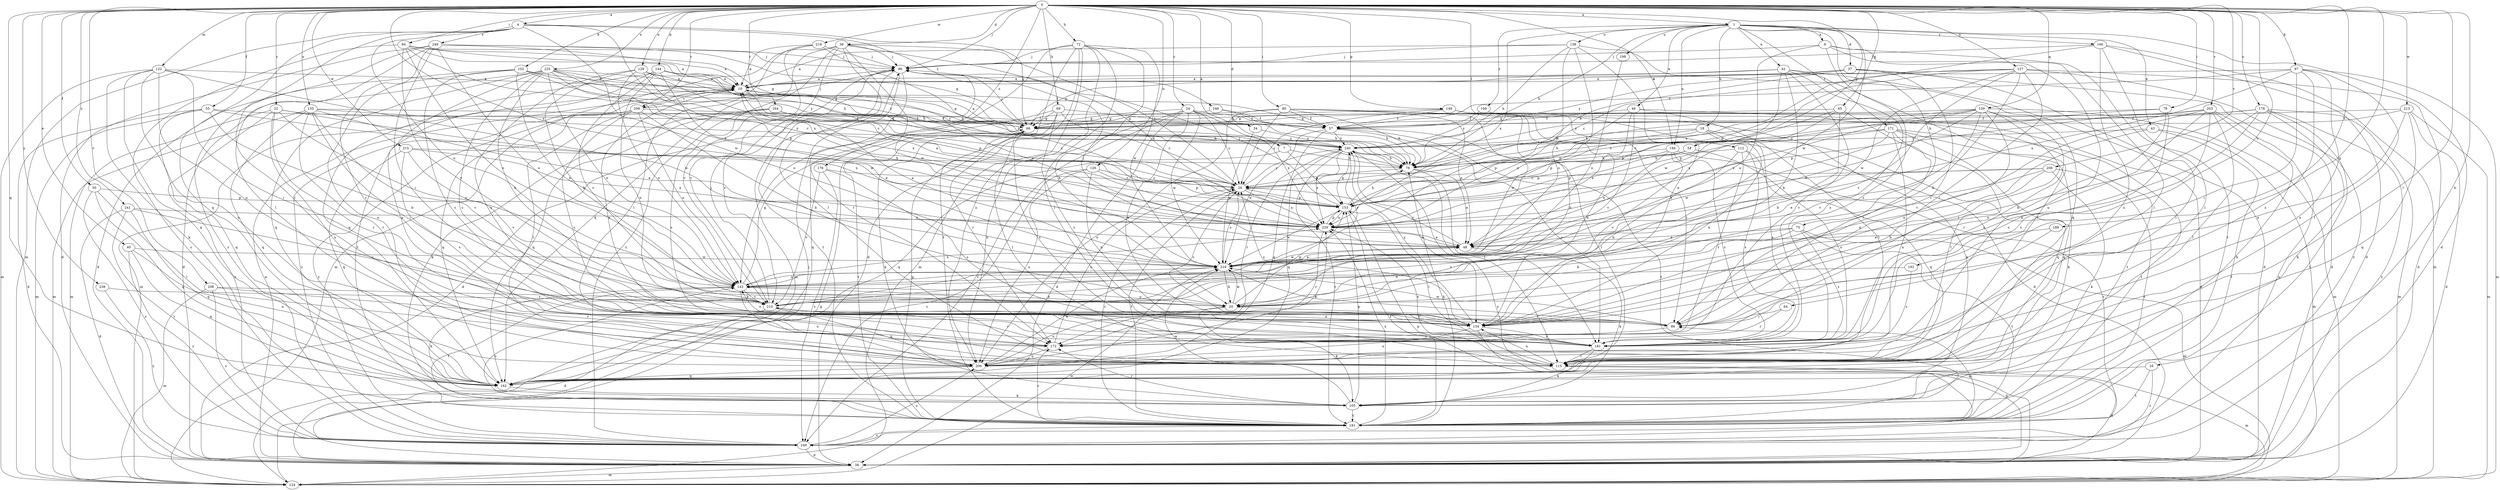 strict digraph  {
0;
1;
4;
7;
9;
10;
16;
18;
20;
22;
24;
29;
34;
36;
37;
38;
40;
42;
43;
46;
48;
50;
55;
57;
58;
64;
65;
66;
69;
72;
75;
76;
78;
80;
84;
86;
96;
97;
102;
105;
112;
115;
122;
124;
126;
127;
129;
134;
135;
138;
143;
144;
149;
153;
159;
162;
164;
166;
169;
171;
172;
176;
178;
181;
188;
191;
192;
194;
198;
200;
203;
206;
208;
209;
210;
213;
215;
218;
219;
225;
229;
238;
240;
241;
246;
248;
249;
0 -> 1  [label=a];
0 -> 4  [label=a];
0 -> 7  [label=a];
0 -> 16  [label=b];
0 -> 22  [label=c];
0 -> 24  [label=c];
0 -> 34  [label=d];
0 -> 36  [label=d];
0 -> 40  [label=e];
0 -> 50  [label=f];
0 -> 55  [label=f];
0 -> 58  [label=g];
0 -> 64  [label=g];
0 -> 65  [label=g];
0 -> 69  [label=h];
0 -> 72  [label=h];
0 -> 78  [label=i];
0 -> 80  [label=i];
0 -> 84  [label=i];
0 -> 96  [label=j];
0 -> 97  [label=k];
0 -> 102  [label=k];
0 -> 112  [label=l];
0 -> 115  [label=l];
0 -> 122  [label=m];
0 -> 126  [label=n];
0 -> 127  [label=n];
0 -> 129  [label=n];
0 -> 135  [label=o];
0 -> 144  [label=p];
0 -> 149  [label=p];
0 -> 159  [label=q];
0 -> 162  [label=q];
0 -> 164  [label=r];
0 -> 176  [label=s];
0 -> 178  [label=s];
0 -> 188  [label=t];
0 -> 192  [label=u];
0 -> 194  [label=u];
0 -> 203  [label=v];
0 -> 206  [label=v];
0 -> 208  [label=v];
0 -> 209  [label=v];
0 -> 213  [label=w];
0 -> 215  [label=w];
0 -> 218  [label=w];
0 -> 225  [label=x];
0 -> 229  [label=x];
0 -> 238  [label=y];
0 -> 241  [label=z];
1 -> 9  [label=a];
1 -> 18  [label=b];
1 -> 37  [label=d];
1 -> 38  [label=d];
1 -> 42  [label=e];
1 -> 43  [label=e];
1 -> 46  [label=e];
1 -> 75  [label=h];
1 -> 76  [label=h];
1 -> 138  [label=o];
1 -> 166  [label=r];
1 -> 169  [label=r];
1 -> 171  [label=r];
1 -> 194  [label=u];
1 -> 198  [label=u];
1 -> 219  [label=w];
1 -> 229  [label=x];
4 -> 66  [label=g];
4 -> 115  [label=l];
4 -> 124  [label=m];
4 -> 143  [label=o];
4 -> 162  [label=q];
4 -> 219  [label=w];
4 -> 229  [label=x];
4 -> 246  [label=z];
4 -> 248  [label=z];
7 -> 76  [label=h];
7 -> 153  [label=p];
7 -> 162  [label=q];
9 -> 96  [label=j];
9 -> 115  [label=l];
9 -> 143  [label=o];
9 -> 181  [label=s];
9 -> 191  [label=t];
9 -> 200  [label=u];
10 -> 66  [label=g];
10 -> 124  [label=m];
10 -> 153  [label=p];
10 -> 209  [label=v];
10 -> 240  [label=y];
10 -> 249  [label=z];
16 -> 162  [label=q];
16 -> 191  [label=t];
16 -> 249  [label=z];
18 -> 76  [label=h];
18 -> 134  [label=n];
18 -> 153  [label=p];
18 -> 162  [label=q];
18 -> 181  [label=s];
18 -> 240  [label=y];
20 -> 86  [label=i];
20 -> 105  [label=k];
20 -> 143  [label=o];
20 -> 153  [label=p];
20 -> 200  [label=u];
20 -> 219  [label=w];
22 -> 48  [label=e];
22 -> 57  [label=f];
22 -> 124  [label=m];
22 -> 143  [label=o];
22 -> 172  [label=r];
22 -> 200  [label=u];
22 -> 249  [label=z];
24 -> 29  [label=c];
24 -> 38  [label=d];
24 -> 57  [label=f];
24 -> 66  [label=g];
24 -> 134  [label=n];
24 -> 200  [label=u];
24 -> 219  [label=w];
24 -> 229  [label=x];
24 -> 249  [label=z];
29 -> 153  [label=p];
29 -> 191  [label=t];
29 -> 229  [label=x];
29 -> 240  [label=y];
34 -> 219  [label=w];
34 -> 240  [label=y];
36 -> 29  [label=c];
36 -> 96  [label=j];
36 -> 115  [label=l];
36 -> 124  [label=m];
36 -> 162  [label=q];
36 -> 210  [label=v];
36 -> 219  [label=w];
36 -> 229  [label=x];
36 -> 249  [label=z];
37 -> 10  [label=a];
37 -> 38  [label=d];
37 -> 76  [label=h];
37 -> 86  [label=i];
37 -> 115  [label=l];
37 -> 240  [label=y];
38 -> 10  [label=a];
38 -> 96  [label=j];
38 -> 124  [label=m];
38 -> 240  [label=y];
40 -> 162  [label=q];
40 -> 200  [label=u];
40 -> 219  [label=w];
40 -> 249  [label=z];
42 -> 10  [label=a];
42 -> 20  [label=b];
42 -> 38  [label=d];
42 -> 66  [label=g];
42 -> 115  [label=l];
42 -> 172  [label=r];
42 -> 181  [label=s];
42 -> 219  [label=w];
43 -> 124  [label=m];
43 -> 134  [label=n];
43 -> 191  [label=t];
43 -> 240  [label=y];
46 -> 38  [label=d];
46 -> 48  [label=e];
46 -> 57  [label=f];
46 -> 115  [label=l];
46 -> 210  [label=v];
46 -> 229  [label=x];
48 -> 29  [label=c];
48 -> 96  [label=j];
48 -> 105  [label=k];
48 -> 219  [label=w];
50 -> 115  [label=l];
50 -> 153  [label=p];
50 -> 162  [label=q];
50 -> 249  [label=z];
55 -> 20  [label=b];
55 -> 38  [label=d];
55 -> 57  [label=f];
55 -> 124  [label=m];
55 -> 162  [label=q];
55 -> 229  [label=x];
57 -> 115  [label=l];
57 -> 162  [label=q];
57 -> 181  [label=s];
57 -> 191  [label=t];
57 -> 219  [label=w];
57 -> 240  [label=y];
58 -> 76  [label=h];
58 -> 153  [label=p];
58 -> 181  [label=s];
64 -> 86  [label=i];
64 -> 172  [label=r];
65 -> 20  [label=b];
65 -> 66  [label=g];
65 -> 86  [label=i];
65 -> 153  [label=p];
65 -> 229  [label=x];
66 -> 10  [label=a];
66 -> 96  [label=j];
66 -> 105  [label=k];
66 -> 115  [label=l];
66 -> 181  [label=s];
66 -> 191  [label=t];
66 -> 240  [label=y];
69 -> 29  [label=c];
69 -> 66  [label=g];
69 -> 76  [label=h];
69 -> 162  [label=q];
69 -> 172  [label=r];
69 -> 181  [label=s];
72 -> 20  [label=b];
72 -> 38  [label=d];
72 -> 96  [label=j];
72 -> 115  [label=l];
72 -> 124  [label=m];
72 -> 143  [label=o];
72 -> 191  [label=t];
72 -> 200  [label=u];
72 -> 219  [label=w];
75 -> 20  [label=b];
75 -> 48  [label=e];
75 -> 124  [label=m];
75 -> 181  [label=s];
75 -> 191  [label=t];
75 -> 210  [label=v];
76 -> 29  [label=c];
76 -> 48  [label=e];
76 -> 181  [label=s];
78 -> 29  [label=c];
78 -> 66  [label=g];
78 -> 134  [label=n];
78 -> 181  [label=s];
80 -> 29  [label=c];
80 -> 38  [label=d];
80 -> 48  [label=e];
80 -> 57  [label=f];
80 -> 66  [label=g];
80 -> 76  [label=h];
80 -> 200  [label=u];
80 -> 219  [label=w];
84 -> 10  [label=a];
84 -> 66  [label=g];
84 -> 76  [label=h];
84 -> 96  [label=j];
84 -> 143  [label=o];
84 -> 210  [label=v];
84 -> 229  [label=x];
84 -> 249  [label=z];
86 -> 29  [label=c];
86 -> 172  [label=r];
86 -> 219  [label=w];
96 -> 10  [label=a];
96 -> 48  [label=e];
96 -> 124  [label=m];
96 -> 172  [label=r];
96 -> 191  [label=t];
96 -> 210  [label=v];
97 -> 10  [label=a];
97 -> 57  [label=f];
97 -> 86  [label=i];
97 -> 115  [label=l];
97 -> 124  [label=m];
97 -> 181  [label=s];
97 -> 200  [label=u];
97 -> 229  [label=x];
102 -> 10  [label=a];
102 -> 38  [label=d];
102 -> 57  [label=f];
102 -> 143  [label=o];
102 -> 181  [label=s];
102 -> 200  [label=u];
102 -> 240  [label=y];
105 -> 153  [label=p];
105 -> 172  [label=r];
105 -> 191  [label=t];
105 -> 219  [label=w];
112 -> 76  [label=h];
112 -> 134  [label=n];
112 -> 162  [label=q];
112 -> 172  [label=r];
112 -> 181  [label=s];
115 -> 38  [label=d];
115 -> 124  [label=m];
115 -> 134  [label=n];
115 -> 229  [label=x];
122 -> 10  [label=a];
122 -> 86  [label=i];
122 -> 105  [label=k];
122 -> 124  [label=m];
122 -> 134  [label=n];
122 -> 162  [label=q];
122 -> 200  [label=u];
122 -> 219  [label=w];
124 -> 66  [label=g];
124 -> 219  [label=w];
126 -> 29  [label=c];
126 -> 134  [label=n];
126 -> 153  [label=p];
126 -> 200  [label=u];
126 -> 249  [label=z];
127 -> 10  [label=a];
127 -> 20  [label=b];
127 -> 29  [label=c];
127 -> 38  [label=d];
127 -> 86  [label=i];
127 -> 153  [label=p];
127 -> 210  [label=v];
127 -> 219  [label=w];
127 -> 249  [label=z];
129 -> 10  [label=a];
129 -> 20  [label=b];
129 -> 29  [label=c];
129 -> 76  [label=h];
129 -> 143  [label=o];
129 -> 181  [label=s];
129 -> 229  [label=x];
134 -> 29  [label=c];
134 -> 38  [label=d];
134 -> 143  [label=o];
134 -> 181  [label=s];
134 -> 200  [label=u];
134 -> 210  [label=v];
134 -> 240  [label=y];
135 -> 48  [label=e];
135 -> 57  [label=f];
135 -> 86  [label=i];
135 -> 124  [label=m];
135 -> 162  [label=q];
135 -> 172  [label=r];
135 -> 210  [label=v];
135 -> 240  [label=y];
138 -> 10  [label=a];
138 -> 76  [label=h];
138 -> 96  [label=j];
138 -> 134  [label=n];
138 -> 143  [label=o];
138 -> 162  [label=q];
138 -> 229  [label=x];
143 -> 20  [label=b];
143 -> 66  [label=g];
143 -> 105  [label=k];
143 -> 191  [label=t];
143 -> 200  [label=u];
143 -> 210  [label=v];
143 -> 229  [label=x];
144 -> 10  [label=a];
144 -> 134  [label=n];
144 -> 162  [label=q];
144 -> 191  [label=t];
144 -> 210  [label=v];
144 -> 219  [label=w];
144 -> 240  [label=y];
149 -> 20  [label=b];
149 -> 29  [label=c];
149 -> 57  [label=f];
149 -> 66  [label=g];
149 -> 86  [label=i];
149 -> 134  [label=n];
153 -> 10  [label=a];
153 -> 76  [label=h];
153 -> 96  [label=j];
153 -> 115  [label=l];
153 -> 191  [label=t];
153 -> 219  [label=w];
153 -> 229  [label=x];
159 -> 48  [label=e];
159 -> 66  [label=g];
159 -> 76  [label=h];
159 -> 86  [label=i];
159 -> 124  [label=m];
159 -> 134  [label=n];
159 -> 153  [label=p];
159 -> 181  [label=s];
159 -> 210  [label=v];
159 -> 229  [label=x];
162 -> 105  [label=k];
164 -> 29  [label=c];
164 -> 66  [label=g];
164 -> 76  [label=h];
164 -> 105  [label=k];
164 -> 162  [label=q];
164 -> 181  [label=s];
166 -> 38  [label=d];
166 -> 96  [label=j];
166 -> 115  [label=l];
166 -> 124  [label=m];
166 -> 200  [label=u];
166 -> 229  [label=x];
169 -> 57  [label=f];
169 -> 105  [label=k];
169 -> 191  [label=t];
169 -> 240  [label=y];
171 -> 105  [label=k];
171 -> 115  [label=l];
171 -> 153  [label=p];
171 -> 162  [label=q];
171 -> 191  [label=t];
171 -> 200  [label=u];
171 -> 219  [label=w];
171 -> 240  [label=y];
172 -> 29  [label=c];
172 -> 200  [label=u];
176 -> 29  [label=c];
176 -> 181  [label=s];
176 -> 210  [label=v];
176 -> 249  [label=z];
178 -> 20  [label=b];
178 -> 29  [label=c];
178 -> 57  [label=f];
178 -> 105  [label=k];
178 -> 124  [label=m];
178 -> 134  [label=n];
178 -> 191  [label=t];
178 -> 249  [label=z];
181 -> 10  [label=a];
181 -> 105  [label=k];
181 -> 115  [label=l];
188 -> 48  [label=e];
188 -> 86  [label=i];
191 -> 29  [label=c];
191 -> 66  [label=g];
191 -> 76  [label=h];
191 -> 86  [label=i];
191 -> 143  [label=o];
191 -> 172  [label=r];
191 -> 229  [label=x];
191 -> 249  [label=z];
192 -> 143  [label=o];
192 -> 181  [label=s];
194 -> 48  [label=e];
194 -> 76  [label=h];
194 -> 153  [label=p];
194 -> 181  [label=s];
194 -> 210  [label=v];
194 -> 249  [label=z];
198 -> 143  [label=o];
200 -> 162  [label=q];
200 -> 219  [label=w];
200 -> 229  [label=x];
203 -> 66  [label=g];
203 -> 105  [label=k];
203 -> 115  [label=l];
203 -> 153  [label=p];
203 -> 172  [label=r];
203 -> 181  [label=s];
203 -> 210  [label=v];
203 -> 249  [label=z];
206 -> 20  [label=b];
206 -> 29  [label=c];
206 -> 48  [label=e];
206 -> 105  [label=k];
206 -> 191  [label=t];
206 -> 229  [label=x];
208 -> 20  [label=b];
208 -> 124  [label=m];
208 -> 172  [label=r];
208 -> 249  [label=z];
209 -> 20  [label=b];
209 -> 57  [label=f];
209 -> 96  [label=j];
209 -> 115  [label=l];
209 -> 143  [label=o];
209 -> 162  [label=q];
209 -> 181  [label=s];
209 -> 249  [label=z];
210 -> 38  [label=d];
210 -> 96  [label=j];
210 -> 134  [label=n];
210 -> 172  [label=r];
210 -> 200  [label=u];
213 -> 38  [label=d];
213 -> 57  [label=f];
213 -> 124  [label=m];
213 -> 134  [label=n];
213 -> 162  [label=q];
213 -> 240  [label=y];
215 -> 76  [label=h];
215 -> 162  [label=q];
215 -> 181  [label=s];
215 -> 210  [label=v];
215 -> 229  [label=x];
218 -> 10  [label=a];
218 -> 96  [label=j];
218 -> 115  [label=l];
218 -> 153  [label=p];
218 -> 210  [label=v];
219 -> 10  [label=a];
219 -> 20  [label=b];
219 -> 29  [label=c];
219 -> 48  [label=e];
219 -> 86  [label=i];
219 -> 143  [label=o];
219 -> 240  [label=y];
225 -> 10  [label=a];
225 -> 20  [label=b];
225 -> 29  [label=c];
225 -> 38  [label=d];
225 -> 66  [label=g];
225 -> 76  [label=h];
225 -> 143  [label=o];
225 -> 153  [label=p];
225 -> 162  [label=q];
225 -> 181  [label=s];
225 -> 200  [label=u];
229 -> 48  [label=e];
229 -> 153  [label=p];
229 -> 172  [label=r];
238 -> 210  [label=v];
238 -> 249  [label=z];
240 -> 76  [label=h];
240 -> 115  [label=l];
240 -> 134  [label=n];
240 -> 153  [label=p];
240 -> 162  [label=q];
240 -> 172  [label=r];
240 -> 191  [label=t];
240 -> 229  [label=x];
241 -> 38  [label=d];
241 -> 162  [label=q];
241 -> 191  [label=t];
241 -> 210  [label=v];
241 -> 229  [label=x];
246 -> 38  [label=d];
246 -> 57  [label=f];
246 -> 76  [label=h];
248 -> 10  [label=a];
248 -> 38  [label=d];
248 -> 66  [label=g];
248 -> 86  [label=i];
248 -> 96  [label=j];
248 -> 115  [label=l];
248 -> 143  [label=o];
248 -> 172  [label=r];
248 -> 249  [label=z];
249 -> 38  [label=d];
249 -> 153  [label=p];
249 -> 200  [label=u];
}
